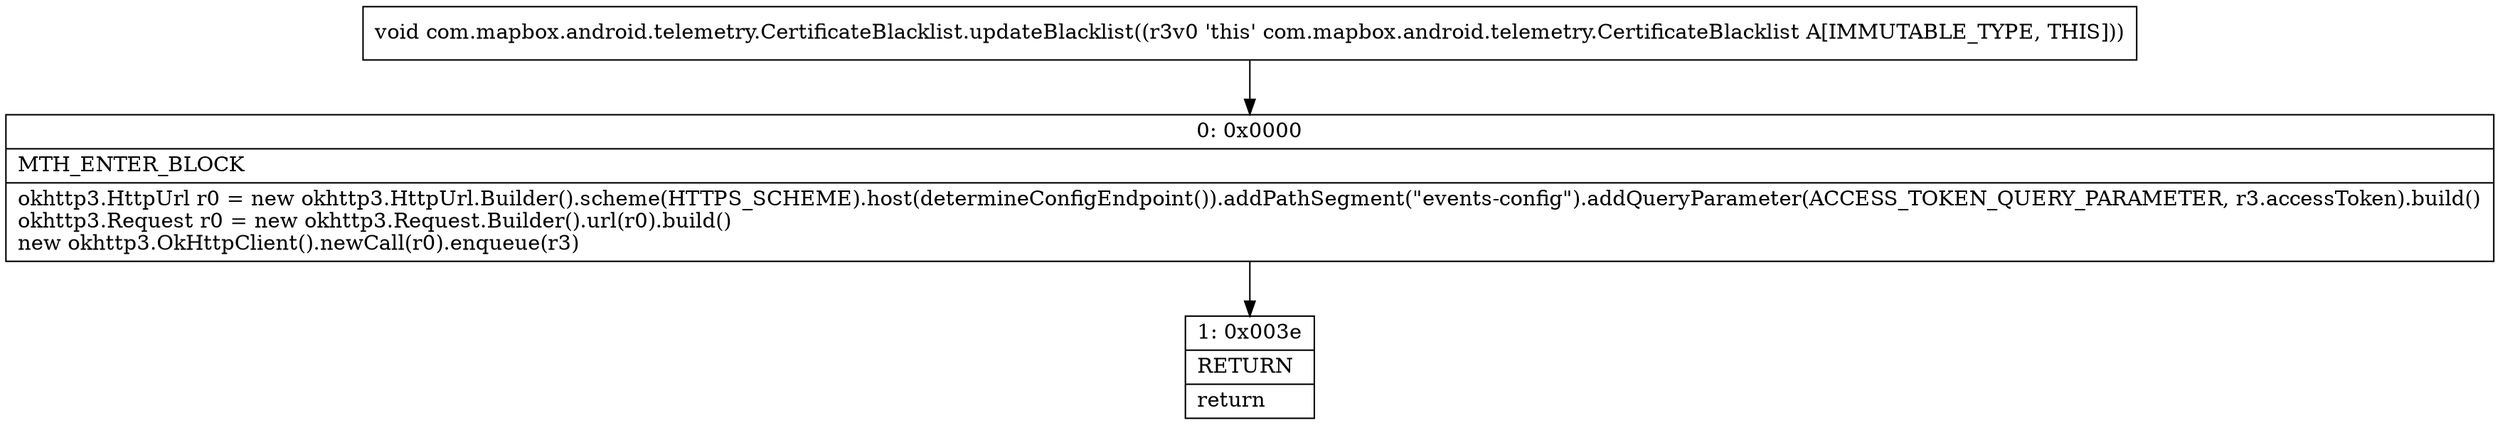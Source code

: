 digraph "CFG forcom.mapbox.android.telemetry.CertificateBlacklist.updateBlacklist()V" {
Node_0 [shape=record,label="{0\:\ 0x0000|MTH_ENTER_BLOCK\l|okhttp3.HttpUrl r0 = new okhttp3.HttpUrl.Builder().scheme(HTTPS_SCHEME).host(determineConfigEndpoint()).addPathSegment(\"events\-config\").addQueryParameter(ACCESS_TOKEN_QUERY_PARAMETER, r3.accessToken).build()\lokhttp3.Request r0 = new okhttp3.Request.Builder().url(r0).build()\lnew okhttp3.OkHttpClient().newCall(r0).enqueue(r3)\l}"];
Node_1 [shape=record,label="{1\:\ 0x003e|RETURN\l|return\l}"];
MethodNode[shape=record,label="{void com.mapbox.android.telemetry.CertificateBlacklist.updateBlacklist((r3v0 'this' com.mapbox.android.telemetry.CertificateBlacklist A[IMMUTABLE_TYPE, THIS])) }"];
MethodNode -> Node_0;
Node_0 -> Node_1;
}

